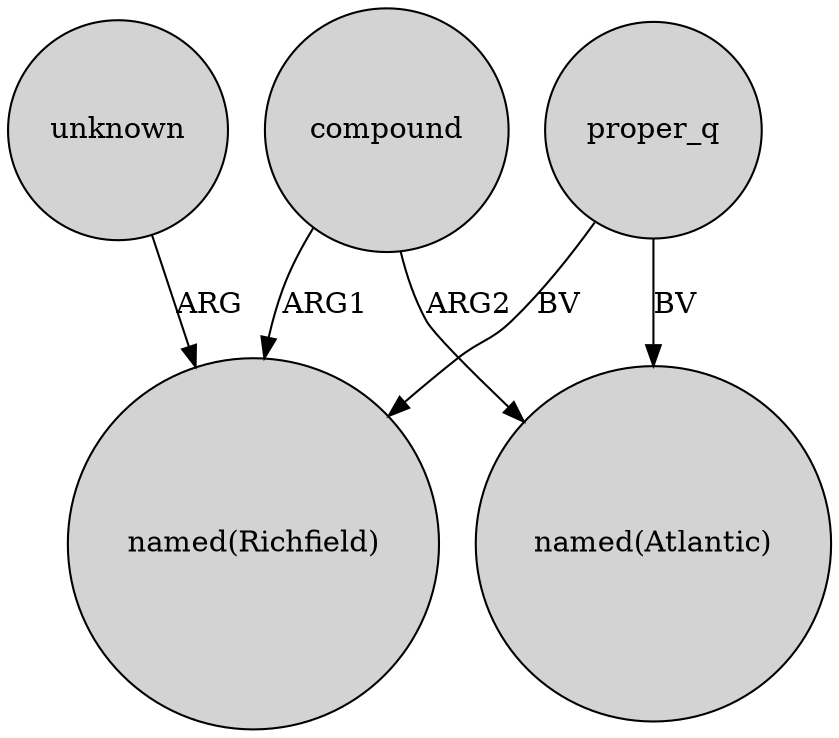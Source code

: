 digraph {
	node [shape=circle style=filled]
	proper_q -> "named(Richfield)" [label=BV]
	compound -> "named(Atlantic)" [label=ARG2]
	proper_q -> "named(Atlantic)" [label=BV]
	unknown -> "named(Richfield)" [label=ARG]
	compound -> "named(Richfield)" [label=ARG1]
}

